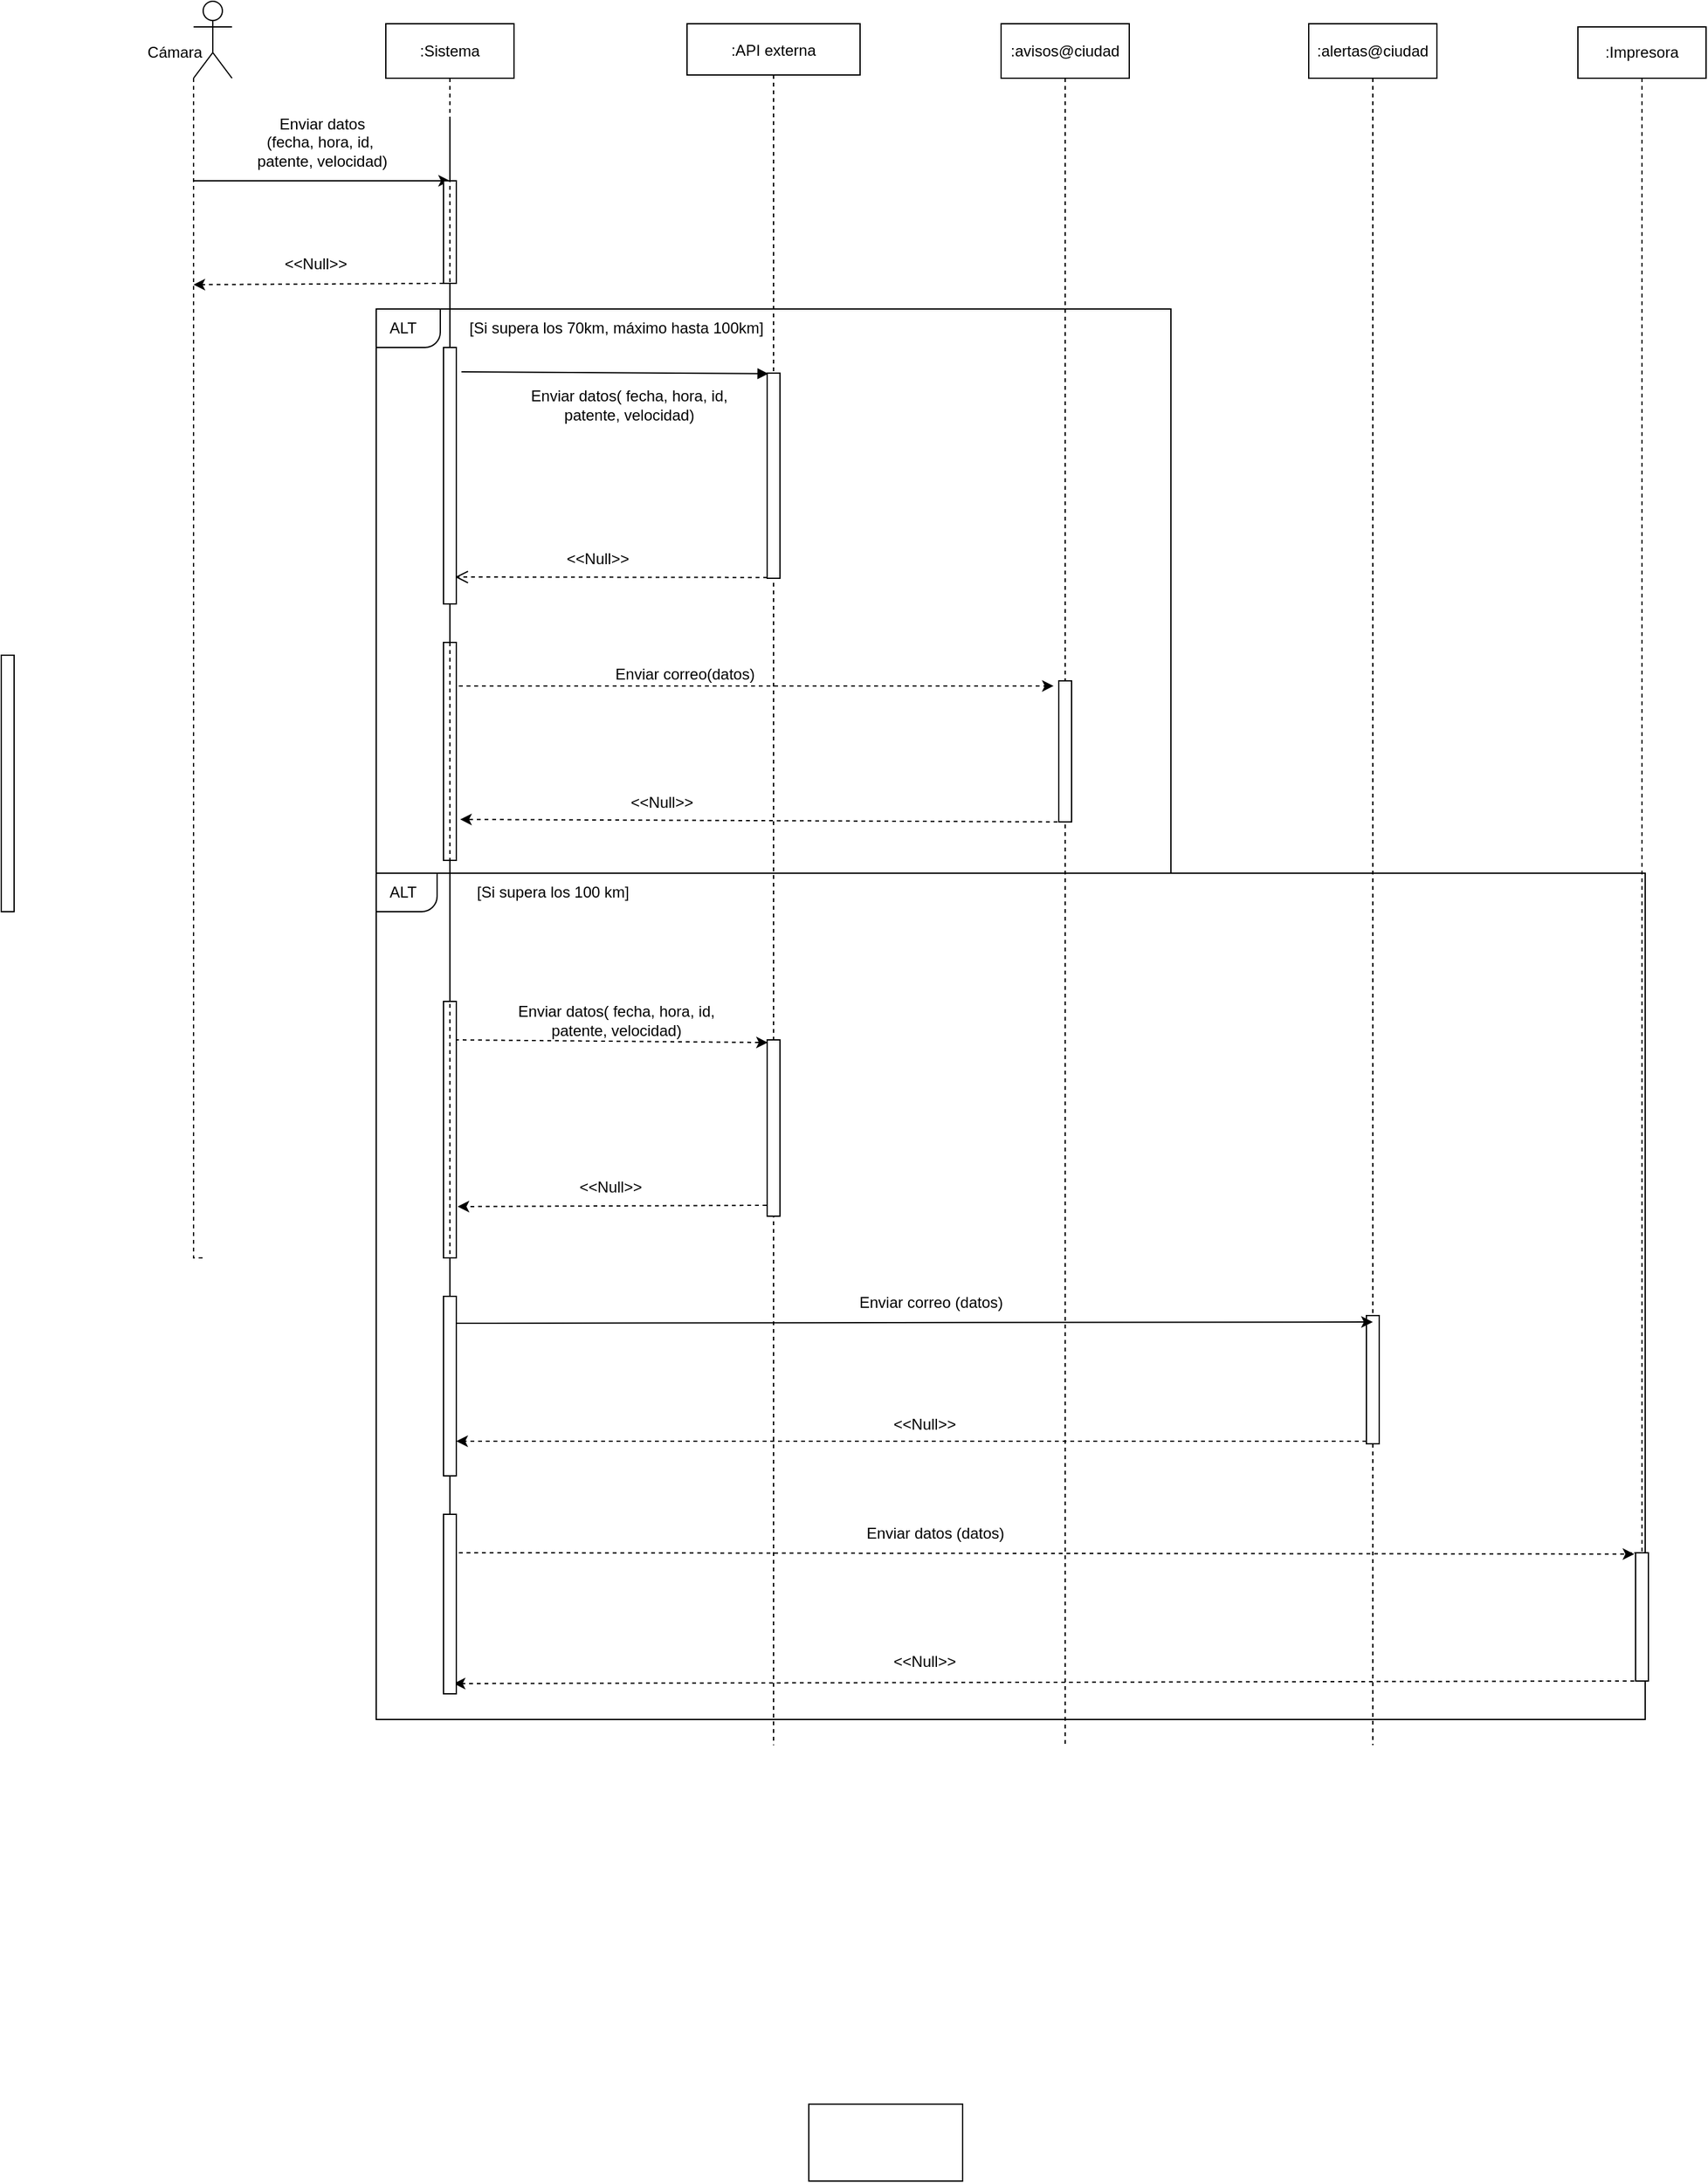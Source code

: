 <mxfile version="20.5.1" type="github">
  <diagram id="kgpKYQtTHZ0yAKxKKP6v" name="Page-1">
    <mxGraphModel dx="1718" dy="482" grid="1" gridSize="10" guides="1" tooltips="1" connect="1" arrows="1" fold="1" page="1" pageScale="1" pageWidth="850" pageHeight="1100" math="0" shadow="0">
      <root>
        <mxCell id="0" />
        <mxCell id="1" parent="0" />
        <mxCell id="3nuBFxr9cyL0pnOWT2aG-5" value=":API externa" style="shape=umlLifeline;perimeter=lifelinePerimeter;container=1;collapsible=0;recursiveResize=0;rounded=0;shadow=0;strokeWidth=1;" parent="1" vertex="1">
          <mxGeometry x="425" y="77.5" width="135" height="1342.5" as="geometry" />
        </mxCell>
        <mxCell id="3nuBFxr9cyL0pnOWT2aG-6" value="" style="points=[];perimeter=orthogonalPerimeter;rounded=0;shadow=0;strokeWidth=1;" parent="3nuBFxr9cyL0pnOWT2aG-5" vertex="1">
          <mxGeometry x="62.5" y="272.5" width="10" height="160" as="geometry" />
        </mxCell>
        <mxCell id="c66L6I2iHcmYUEEAiVyj-52" value="" style="points=[];perimeter=orthogonalPerimeter;rounded=0;shadow=0;strokeWidth=1;" vertex="1" parent="3nuBFxr9cyL0pnOWT2aG-5">
          <mxGeometry x="62.5" y="792.5" width="10" height="137.5" as="geometry" />
        </mxCell>
        <mxCell id="c66L6I2iHcmYUEEAiVyj-47" value="Enviar correo(datos)" style="text;html=1;align=center;verticalAlign=middle;resizable=0;points=[];autosize=1;strokeColor=none;fillColor=none;fontSize=12;" vertex="1" parent="3nuBFxr9cyL0pnOWT2aG-5">
          <mxGeometry x="-67.5" y="492.5" width="130" height="30" as="geometry" />
        </mxCell>
        <mxCell id="3nuBFxr9cyL0pnOWT2aG-7" value="" style="verticalAlign=bottom;endArrow=open;dashed=1;endSize=8;shadow=0;strokeWidth=1;entryX=0.9;entryY=0.895;entryDx=0;entryDy=0;entryPerimeter=0;exitX=0;exitY=0.996;exitDx=0;exitDy=0;exitPerimeter=0;fontSize=12;rounded=0;" parent="1" source="3nuBFxr9cyL0pnOWT2aG-6" target="c66L6I2iHcmYUEEAiVyj-122" edge="1">
          <mxGeometry relative="1" as="geometry">
            <mxPoint x="260" y="509.36" as="targetPoint" />
            <mxPoint x="430" y="390" as="sourcePoint" />
          </mxGeometry>
        </mxCell>
        <mxCell id="3nuBFxr9cyL0pnOWT2aG-8" value="" style="verticalAlign=bottom;endArrow=block;shadow=0;strokeWidth=1;entryX=0.1;entryY=0.003;entryDx=0;entryDy=0;entryPerimeter=0;exitX=1.4;exitY=0.095;exitDx=0;exitDy=0;exitPerimeter=0;" parent="1" source="c66L6I2iHcmYUEEAiVyj-122" target="3nuBFxr9cyL0pnOWT2aG-6" edge="1">
          <mxGeometry relative="1" as="geometry">
            <mxPoint x="260" y="350.48" as="sourcePoint" />
            <mxPoint x="440" y="230" as="targetPoint" />
            <Array as="points" />
          </mxGeometry>
        </mxCell>
        <mxCell id="RfWwSQXeCyqHjjf5M0ve-5" style="edgeStyle=orthogonalEdgeStyle;rounded=0;orthogonalLoop=1;jettySize=auto;html=1;dashed=1;endArrow=none;endFill=0;" parent="1" source="RfWwSQXeCyqHjjf5M0ve-1" edge="1">
          <mxGeometry relative="1" as="geometry">
            <mxPoint x="50" y="1040" as="targetPoint" />
            <Array as="points">
              <mxPoint x="40" y="1040" />
            </Array>
          </mxGeometry>
        </mxCell>
        <mxCell id="RfWwSQXeCyqHjjf5M0ve-1" value="" style="shape=umlActor;verticalLabelPosition=bottom;verticalAlign=top;html=1;outlineConnect=0;" parent="1" vertex="1">
          <mxGeometry x="40" y="60" width="30" height="60" as="geometry" />
        </mxCell>
        <mxCell id="TmKJlm0_jqbMwlA1yYa0-13" value="" style="rounded=0;whiteSpace=wrap;html=1;shadow=0;fontSize=12;fillColor=none;" parent="1" vertex="1">
          <mxGeometry x="182.5" y="740" width="990" height="660" as="geometry" />
        </mxCell>
        <mxCell id="RfWwSQXeCyqHjjf5M0ve-20" value="Cámara" style="text;html=1;align=center;verticalAlign=middle;resizable=0;points=[];autosize=1;strokeColor=none;fillColor=none;" parent="1" vertex="1">
          <mxGeometry x="-10" y="85" width="70" height="30" as="geometry" />
        </mxCell>
        <mxCell id="RfWwSQXeCyqHjjf5M0ve-21" value="Enviar datos&lt;br&gt;(fecha, hora, id,&amp;nbsp;&lt;br&gt;patente, velocidad)" style="text;html=1;align=center;verticalAlign=middle;resizable=0;points=[];autosize=1;strokeColor=none;fillColor=none;" parent="1" vertex="1">
          <mxGeometry x="80" y="140" width="120" height="60" as="geometry" />
        </mxCell>
        <mxCell id="RfWwSQXeCyqHjjf5M0ve-16" value="" style="endArrow=classic;html=1;rounded=0;entryX=0.5;entryY=0;entryDx=0;entryDy=0;entryPerimeter=0;" parent="1" target="c66L6I2iHcmYUEEAiVyj-121" edge="1">
          <mxGeometry width="50" height="50" relative="1" as="geometry">
            <mxPoint x="40" y="200" as="sourcePoint" />
            <mxPoint x="230" y="200" as="targetPoint" />
            <Array as="points" />
          </mxGeometry>
        </mxCell>
        <mxCell id="TmKJlm0_jqbMwlA1yYa0-20" value="&lt;div style=&quot;text-align: left;&quot;&gt;[Si supera los 70km, máximo hasta 100km]&lt;/div&gt;" style="text;html=1;strokeColor=none;fillColor=none;align=center;verticalAlign=middle;whiteSpace=wrap;rounded=0;shadow=0;fontSize=12;" parent="1" vertex="1">
          <mxGeometry x="235" y="300" width="270" height="30" as="geometry" />
        </mxCell>
        <mxCell id="TmKJlm0_jqbMwlA1yYa0-22" value="Enviar datos( fecha, hora, id, patente, velocidad)" style="text;html=1;strokeColor=none;fillColor=none;align=center;verticalAlign=middle;whiteSpace=wrap;rounded=0;shadow=0;fontSize=12;" parent="1" vertex="1">
          <mxGeometry x="300" y="360" width="160" height="30" as="geometry" />
        </mxCell>
        <mxCell id="c66L6I2iHcmYUEEAiVyj-85" style="edgeStyle=orthogonalEdgeStyle;rounded=0;orthogonalLoop=1;jettySize=auto;html=1;dashed=1;fontSize=12;endArrow=none;endFill=0;" edge="1" parent="1" source="TmKJlm0_jqbMwlA1yYa0-24">
          <mxGeometry relative="1" as="geometry">
            <mxPoint x="720" y="1420" as="targetPoint" />
          </mxGeometry>
        </mxCell>
        <mxCell id="TmKJlm0_jqbMwlA1yYa0-24" value=":avisos@ciudad" style="rounded=0;whiteSpace=wrap;html=1;arcSize=0;" parent="1" vertex="1">
          <mxGeometry x="670" y="77.5" width="100" height="42.5" as="geometry" />
        </mxCell>
        <mxCell id="c66L6I2iHcmYUEEAiVyj-75" style="edgeStyle=orthogonalEdgeStyle;rounded=0;orthogonalLoop=1;jettySize=auto;html=1;exitX=0.5;exitY=1;exitDx=0;exitDy=0;dashed=1;fontSize=12;startArrow=none;endArrow=none;endFill=0;" edge="1" parent="1" source="c66L6I2iHcmYUEEAiVyj-76">
          <mxGeometry relative="1" as="geometry">
            <mxPoint x="960" y="1420" as="targetPoint" />
          </mxGeometry>
        </mxCell>
        <mxCell id="TmKJlm0_jqbMwlA1yYa0-25" value=":alertas@ciudad" style="rounded=0;whiteSpace=wrap;html=1;arcSize=0;" parent="1" vertex="1">
          <mxGeometry x="910" y="77.5" width="100" height="42.5" as="geometry" />
        </mxCell>
        <mxCell id="c66L6I2iHcmYUEEAiVyj-5" value="" style="rounded=0;whiteSpace=wrap;html=1;shadow=0;fontSize=12;fillColor=none;" vertex="1" parent="1">
          <mxGeometry x="182.5" y="300" width="620" height="440" as="geometry" />
        </mxCell>
        <mxCell id="c66L6I2iHcmYUEEAiVyj-26" value=":Impresora" style="rounded=1;whiteSpace=wrap;html=1;arcSize=0;" vertex="1" parent="1">
          <mxGeometry x="1120" y="80" width="100" height="40" as="geometry" />
        </mxCell>
        <mxCell id="c66L6I2iHcmYUEEAiVyj-27" value="&amp;lt;&amp;lt;Null&amp;gt;&amp;gt;" style="text;html=1;align=center;verticalAlign=middle;resizable=0;points=[];autosize=1;strokeColor=none;fillColor=none;fontSize=12;" vertex="1" parent="1">
          <mxGeometry x="320" y="480" width="70" height="30" as="geometry" />
        </mxCell>
        <mxCell id="c66L6I2iHcmYUEEAiVyj-25" value="" style="endArrow=classic;html=1;rounded=0;dashed=1;exitX=0.5;exitY=1;exitDx=0;exitDy=0;exitPerimeter=0;entryX=1.3;entryY=0.812;entryDx=0;entryDy=0;entryPerimeter=0;" edge="1" parent="1" source="c66L6I2iHcmYUEEAiVyj-44" target="c66L6I2iHcmYUEEAiVyj-124">
          <mxGeometry width="50" height="50" relative="1" as="geometry">
            <mxPoint x="720" y="656" as="sourcePoint" />
            <mxPoint x="240" y="698.08" as="targetPoint" />
          </mxGeometry>
        </mxCell>
        <mxCell id="c66L6I2iHcmYUEEAiVyj-44" value="" style="points=[];perimeter=orthogonalPerimeter;rounded=0;shadow=0;strokeWidth=1;" vertex="1" parent="1">
          <mxGeometry x="715" y="590" width="10" height="110" as="geometry" />
        </mxCell>
        <mxCell id="c66L6I2iHcmYUEEAiVyj-49" value="Enviar datos( fecha, hora, id, patente, velocidad)" style="text;html=1;strokeColor=none;fillColor=none;align=center;verticalAlign=middle;whiteSpace=wrap;rounded=0;shadow=0;fontSize=12;" vertex="1" parent="1">
          <mxGeometry x="290" y="840" width="160" height="30" as="geometry" />
        </mxCell>
        <mxCell id="c66L6I2iHcmYUEEAiVyj-55" value="&amp;lt;&amp;lt;Null&amp;gt;&amp;gt;" style="text;html=1;align=center;verticalAlign=middle;resizable=0;points=[];autosize=1;strokeColor=none;fillColor=none;fontSize=12;" vertex="1" parent="1">
          <mxGeometry x="330" y="970" width="70" height="30" as="geometry" />
        </mxCell>
        <mxCell id="c66L6I2iHcmYUEEAiVyj-76" value="" style="points=[];perimeter=orthogonalPerimeter;rounded=0;shadow=0;strokeWidth=1;" vertex="1" parent="1">
          <mxGeometry x="955" y="1085" width="10" height="100" as="geometry" />
        </mxCell>
        <mxCell id="c66L6I2iHcmYUEEAiVyj-77" value="" style="edgeStyle=orthogonalEdgeStyle;rounded=0;orthogonalLoop=1;jettySize=auto;html=1;exitX=0.5;exitY=1;exitDx=0;exitDy=0;dashed=1;fontSize=12;endArrow=none;" edge="1" parent="1" source="TmKJlm0_jqbMwlA1yYa0-25" target="c66L6I2iHcmYUEEAiVyj-76">
          <mxGeometry relative="1" as="geometry">
            <mxPoint x="960" y="120" as="sourcePoint" />
            <mxPoint x="960" y="1240" as="targetPoint" />
          </mxGeometry>
        </mxCell>
        <mxCell id="c66L6I2iHcmYUEEAiVyj-79" value="" style="endArrow=classic;html=1;rounded=0;fontSize=12;exitX=0;exitY=0.98;exitDx=0;exitDy=0;exitPerimeter=0;dashed=1;entryX=1;entryY=0.807;entryDx=0;entryDy=0;entryPerimeter=0;" edge="1" parent="1" source="c66L6I2iHcmYUEEAiVyj-76" target="c66L6I2iHcmYUEEAiVyj-127">
          <mxGeometry width="50" height="50" relative="1" as="geometry">
            <mxPoint x="620" y="1140" as="sourcePoint" />
            <mxPoint x="240" y="1183" as="targetPoint" />
          </mxGeometry>
        </mxCell>
        <mxCell id="c66L6I2iHcmYUEEAiVyj-80" value="Enviar correo (datos)" style="text;html=1;align=center;verticalAlign=middle;resizable=0;points=[];autosize=1;strokeColor=none;fillColor=none;fontSize=12;" vertex="1" parent="1">
          <mxGeometry x="545" y="1060" width="140" height="30" as="geometry" />
        </mxCell>
        <mxCell id="c66L6I2iHcmYUEEAiVyj-82" value="&amp;lt;&amp;lt;Null&amp;gt;&amp;gt;" style="text;html=1;align=center;verticalAlign=middle;resizable=0;points=[];autosize=1;strokeColor=none;fillColor=none;fontSize=12;" vertex="1" parent="1">
          <mxGeometry x="575" y="1155" width="70" height="30" as="geometry" />
        </mxCell>
        <mxCell id="c66L6I2iHcmYUEEAiVyj-87" value="" style="points=[];perimeter=orthogonalPerimeter;rounded=0;shadow=0;strokeWidth=1;" vertex="1" parent="1">
          <mxGeometry x="-110" y="570" width="10" height="200" as="geometry" />
        </mxCell>
        <mxCell id="c66L6I2iHcmYUEEAiVyj-65" value="" style="points=[];perimeter=orthogonalPerimeter;rounded=0;shadow=0;strokeWidth=1;" vertex="1" parent="1">
          <mxGeometry x="1165" y="1270" width="10" height="100" as="geometry" />
        </mxCell>
        <mxCell id="c66L6I2iHcmYUEEAiVyj-89" value="" style="edgeStyle=orthogonalEdgeStyle;rounded=0;orthogonalLoop=1;jettySize=auto;html=1;exitX=0.5;exitY=1;exitDx=0;exitDy=0;dashed=1;endArrow=none;endFill=0;" edge="1" parent="1" target="c66L6I2iHcmYUEEAiVyj-65">
          <mxGeometry relative="1" as="geometry">
            <mxPoint x="1170" y="1370" as="targetPoint" />
            <mxPoint x="1170" y="120" as="sourcePoint" />
            <Array as="points">
              <mxPoint x="1160" y="1270" />
              <mxPoint x="1160" y="1270" />
            </Array>
          </mxGeometry>
        </mxCell>
        <mxCell id="c66L6I2iHcmYUEEAiVyj-93" value="" style="endArrow=classic;html=1;rounded=0;fontSize=12;exitX=-0.1;exitY=1;exitDx=0;exitDy=0;exitPerimeter=0;entryX=1.3;entryY=0.88;entryDx=0;entryDy=0;entryPerimeter=0;dashed=1;" edge="1" parent="1" source="c66L6I2iHcmYUEEAiVyj-65">
          <mxGeometry width="50" height="50" relative="1" as="geometry">
            <mxPoint x="1050" y="1370" as="sourcePoint" />
            <mxPoint x="243" y="1372" as="targetPoint" />
          </mxGeometry>
        </mxCell>
        <mxCell id="c66L6I2iHcmYUEEAiVyj-100" value="" style="rounded=0;whiteSpace=wrap;html=1;fontSize=12;fillColor=none;" vertex="1" parent="1">
          <mxGeometry x="520" y="1700" width="120" height="60" as="geometry" />
        </mxCell>
        <mxCell id="c66L6I2iHcmYUEEAiVyj-101" value="Enviar datos (datos)&amp;nbsp;" style="text;html=1;align=center;verticalAlign=middle;resizable=0;points=[];autosize=1;strokeColor=none;fillColor=none;fontSize=12;" vertex="1" parent="1">
          <mxGeometry x="555" y="1240" width="130" height="30" as="geometry" />
        </mxCell>
        <mxCell id="c66L6I2iHcmYUEEAiVyj-102" value="&amp;lt;&amp;lt;Null&amp;gt;&amp;gt;" style="text;html=1;align=center;verticalAlign=middle;resizable=0;points=[];autosize=1;strokeColor=none;fillColor=none;fontSize=12;" vertex="1" parent="1">
          <mxGeometry x="575" y="1340" width="70" height="30" as="geometry" />
        </mxCell>
        <mxCell id="c66L6I2iHcmYUEEAiVyj-48" value="&amp;lt;&amp;lt;Null&amp;gt;&amp;gt;" style="text;html=1;align=center;verticalAlign=middle;resizable=0;points=[];autosize=1;strokeColor=none;fillColor=none;fontSize=12;" vertex="1" parent="1">
          <mxGeometry x="370" y="670" width="70" height="30" as="geometry" />
        </mxCell>
        <mxCell id="c66L6I2iHcmYUEEAiVyj-107" value="" style="endArrow=classic;html=1;rounded=0;dashed=1;fontSize=12;exitX=0;exitY=1;exitDx=0;exitDy=0;exitPerimeter=0;" edge="1" parent="1" source="c66L6I2iHcmYUEEAiVyj-121">
          <mxGeometry width="50" height="50" relative="1" as="geometry">
            <mxPoint x="232" y="281.04" as="sourcePoint" />
            <mxPoint x="40" y="281" as="targetPoint" />
          </mxGeometry>
        </mxCell>
        <mxCell id="c66L6I2iHcmYUEEAiVyj-108" value="&amp;lt;&amp;lt;Null&amp;gt;&amp;gt;" style="text;html=1;align=center;verticalAlign=middle;resizable=0;points=[];autosize=1;strokeColor=none;fillColor=none;fontSize=12;" vertex="1" parent="1">
          <mxGeometry x="100" y="250" width="70" height="30" as="geometry" />
        </mxCell>
        <mxCell id="c66L6I2iHcmYUEEAiVyj-54" value="" style="endArrow=classic;html=1;rounded=0;fontSize=12;dashed=1;exitX=-0.05;exitY=0.938;exitDx=0;exitDy=0;exitPerimeter=0;entryX=1.6;entryY=0.8;entryDx=0;entryDy=0;entryPerimeter=0;" edge="1" parent="1" source="c66L6I2iHcmYUEEAiVyj-52">
          <mxGeometry width="50" height="50" relative="1" as="geometry">
            <mxPoint x="470" y="937.5" as="sourcePoint" />
            <mxPoint x="246" y="1000" as="targetPoint" />
          </mxGeometry>
        </mxCell>
        <mxCell id="c66L6I2iHcmYUEEAiVyj-109" value="" style="endArrow=classic;html=1;rounded=0;dashed=1;fontSize=12;entryX=0.05;entryY=0.015;entryDx=0;entryDy=0;entryPerimeter=0;exitX=0.9;exitY=0.15;exitDx=0;exitDy=0;exitPerimeter=0;" edge="1" parent="1" source="c66L6I2iHcmYUEEAiVyj-128" target="c66L6I2iHcmYUEEAiVyj-52">
          <mxGeometry width="50" height="50" relative="1" as="geometry">
            <mxPoint x="246" y="871" as="sourcePoint" />
            <mxPoint x="460" y="850" as="targetPoint" />
          </mxGeometry>
        </mxCell>
        <mxCell id="c66L6I2iHcmYUEEAiVyj-64" value="" style="endArrow=classic;html=1;rounded=0;fontSize=12;exitX=0.9;exitY=0.15;exitDx=0;exitDy=0;exitPerimeter=0;entryX=0.5;entryY=0.05;entryDx=0;entryDy=0;entryPerimeter=0;" edge="1" parent="1" source="c66L6I2iHcmYUEEAiVyj-127" target="c66L6I2iHcmYUEEAiVyj-76">
          <mxGeometry width="50" height="50" relative="1" as="geometry">
            <mxPoint x="242" y="1088.98" as="sourcePoint" />
            <mxPoint x="960" y="1050" as="targetPoint" />
          </mxGeometry>
        </mxCell>
        <mxCell id="c66L6I2iHcmYUEEAiVyj-113" value="ALT" style="text;html=1;align=center;verticalAlign=middle;resizable=0;points=[];autosize=1;strokeColor=none;fillColor=none;fontSize=12;" vertex="1" parent="1">
          <mxGeometry x="182.5" y="300" width="40" height="30" as="geometry" />
        </mxCell>
        <mxCell id="c66L6I2iHcmYUEEAiVyj-120" style="edgeStyle=orthogonalEdgeStyle;rounded=0;orthogonalLoop=1;jettySize=auto;html=1;exitX=0.5;exitY=1;exitDx=0;exitDy=0;dashed=1;fontSize=12;endArrow=none;endFill=0;startArrow=none;" edge="1" parent="1" source="c66L6I2iHcmYUEEAiVyj-131">
          <mxGeometry relative="1" as="geometry">
            <mxPoint x="240" y="1379" as="targetPoint" />
            <Array as="points">
              <mxPoint x="240" y="150" />
              <mxPoint x="240" y="150" />
            </Array>
          </mxGeometry>
        </mxCell>
        <mxCell id="c66L6I2iHcmYUEEAiVyj-118" value=":Sistema" style="rounded=0;whiteSpace=wrap;html=1;arcSize=0;" vertex="1" parent="1">
          <mxGeometry x="190" y="77.5" width="100" height="42.5" as="geometry" />
        </mxCell>
        <mxCell id="c66L6I2iHcmYUEEAiVyj-121" value="" style="points=[];perimeter=orthogonalPerimeter;rounded=0;shadow=0;strokeWidth=1;" vertex="1" parent="1">
          <mxGeometry x="235" y="200" width="10" height="80" as="geometry" />
        </mxCell>
        <mxCell id="c66L6I2iHcmYUEEAiVyj-122" value="" style="points=[];perimeter=orthogonalPerimeter;rounded=0;shadow=0;strokeWidth=1;" vertex="1" parent="1">
          <mxGeometry x="235" y="330" width="10" height="200" as="geometry" />
        </mxCell>
        <mxCell id="c66L6I2iHcmYUEEAiVyj-123" value="" style="edgeStyle=orthogonalEdgeStyle;rounded=0;orthogonalLoop=1;jettySize=auto;exitX=0.5;exitY=1;exitDx=0;exitDy=0;dashed=1;fontSize=12;endArrow=none;endFill=0;fontColor=default;labelBackgroundColor=none;" edge="1" parent="1" source="c66L6I2iHcmYUEEAiVyj-118" target="c66L6I2iHcmYUEEAiVyj-122">
          <mxGeometry relative="1" as="geometry">
            <mxPoint x="240" y="120" as="sourcePoint" />
            <mxPoint x="240" y="1379" as="targetPoint" />
            <Array as="points" />
          </mxGeometry>
        </mxCell>
        <mxCell id="c66L6I2iHcmYUEEAiVyj-124" value="" style="points=[];perimeter=orthogonalPerimeter;rounded=0;shadow=0;strokeWidth=1;" vertex="1" parent="1">
          <mxGeometry x="235" y="560" width="10" height="170" as="geometry" />
        </mxCell>
        <mxCell id="c66L6I2iHcmYUEEAiVyj-126" value="" style="endArrow=classic;html=1;rounded=0;dashed=1;fontSize=12;exitX=1.2;exitY=0.2;exitDx=0;exitDy=0;exitPerimeter=0;entryX=-0.4;entryY=0.036;entryDx=0;entryDy=0;entryPerimeter=0;" edge="1" parent="1" source="c66L6I2iHcmYUEEAiVyj-124" target="c66L6I2iHcmYUEEAiVyj-44">
          <mxGeometry width="50" height="50" relative="1" as="geometry">
            <mxPoint x="420" y="640" as="sourcePoint" />
            <mxPoint x="470" y="590" as="targetPoint" />
          </mxGeometry>
        </mxCell>
        <mxCell id="c66L6I2iHcmYUEEAiVyj-128" value="" style="points=[];perimeter=orthogonalPerimeter;rounded=0;shadow=0;strokeWidth=1;" vertex="1" parent="1">
          <mxGeometry x="235" y="840" width="10" height="200" as="geometry" />
        </mxCell>
        <mxCell id="c66L6I2iHcmYUEEAiVyj-127" value="" style="points=[];perimeter=orthogonalPerimeter;rounded=0;shadow=0;strokeWidth=1;" vertex="1" parent="1">
          <mxGeometry x="235" y="1070" width="10" height="140" as="geometry" />
        </mxCell>
        <mxCell id="c66L6I2iHcmYUEEAiVyj-129" value="" style="edgeStyle=orthogonalEdgeStyle;rounded=0;orthogonalLoop=1;jettySize=auto;html=1;exitX=0.5;exitY=1;exitDx=0;exitDy=0;dashed=1;fontSize=12;endArrow=none;endFill=0;startArrow=none;strokeColor=default;" edge="1" parent="1" source="c66L6I2iHcmYUEEAiVyj-122" target="c66L6I2iHcmYUEEAiVyj-127">
          <mxGeometry relative="1" as="geometry">
            <mxPoint x="240" y="530" as="sourcePoint" />
            <mxPoint x="240" y="1379" as="targetPoint" />
            <Array as="points" />
          </mxGeometry>
        </mxCell>
        <mxCell id="c66L6I2iHcmYUEEAiVyj-130" value="" style="endArrow=classic;html=1;rounded=0;dashed=1;fontSize=12;entryX=-0.1;entryY=0.01;entryDx=0;entryDy=0;entryPerimeter=0;exitX=1.2;exitY=0.214;exitDx=0;exitDy=0;exitPerimeter=0;" edge="1" parent="1" source="c66L6I2iHcmYUEEAiVyj-131" target="c66L6I2iHcmYUEEAiVyj-65">
          <mxGeometry width="50" height="50" relative="1" as="geometry">
            <mxPoint x="330" y="1270" as="sourcePoint" />
            <mxPoint x="780" y="1190" as="targetPoint" />
          </mxGeometry>
        </mxCell>
        <mxCell id="c66L6I2iHcmYUEEAiVyj-131" value="" style="points=[];perimeter=orthogonalPerimeter;rounded=0;shadow=0;strokeWidth=1;" vertex="1" parent="1">
          <mxGeometry x="235" y="1240" width="10" height="140" as="geometry" />
        </mxCell>
        <mxCell id="c66L6I2iHcmYUEEAiVyj-132" value="" style="edgeStyle=orthogonalEdgeStyle;rounded=0;orthogonalLoop=1;jettySize=auto;html=1;exitX=0.5;exitY=1;exitDx=0;exitDy=0;dashed=1;fontSize=12;endArrow=none;endFill=0;startArrow=none;" edge="1" parent="1" source="c66L6I2iHcmYUEEAiVyj-127" target="c66L6I2iHcmYUEEAiVyj-131">
          <mxGeometry relative="1" as="geometry">
            <mxPoint x="240" y="1210" as="sourcePoint" />
            <mxPoint x="240" y="1379" as="targetPoint" />
            <Array as="points" />
          </mxGeometry>
        </mxCell>
        <mxCell id="c66L6I2iHcmYUEEAiVyj-139" value="ALT" style="text;html=1;align=center;verticalAlign=middle;resizable=0;points=[];autosize=1;strokeColor=none;fillColor=none;fontSize=12;" vertex="1" parent="1">
          <mxGeometry x="182.5" y="740" width="40" height="30" as="geometry" />
        </mxCell>
        <mxCell id="c66L6I2iHcmYUEEAiVyj-140" value="" style="verticalLabelPosition=bottom;verticalAlign=top;html=1;shape=mxgraph.basic.corner_round_rect;dx=6;rounded=0;fontSize=12;fillColor=none;direction=west;" vertex="1" parent="1">
          <mxGeometry x="182.5" y="300" width="50" height="30" as="geometry" />
        </mxCell>
        <mxCell id="c66L6I2iHcmYUEEAiVyj-142" value="" style="verticalLabelPosition=bottom;verticalAlign=top;html=1;shape=mxgraph.basic.corner_round_rect;dx=6;rounded=0;fontSize=12;fillColor=none;direction=west;" vertex="1" parent="1">
          <mxGeometry x="182.5" y="740" width="47.5" height="30" as="geometry" />
        </mxCell>
        <mxCell id="c66L6I2iHcmYUEEAiVyj-143" value="[Si supera los 100 km]" style="text;html=1;align=center;verticalAlign=middle;resizable=0;points=[];autosize=1;strokeColor=none;fillColor=none;fontSize=12;" vertex="1" parent="1">
          <mxGeometry x="250" y="740" width="140" height="30" as="geometry" />
        </mxCell>
      </root>
    </mxGraphModel>
  </diagram>
</mxfile>
